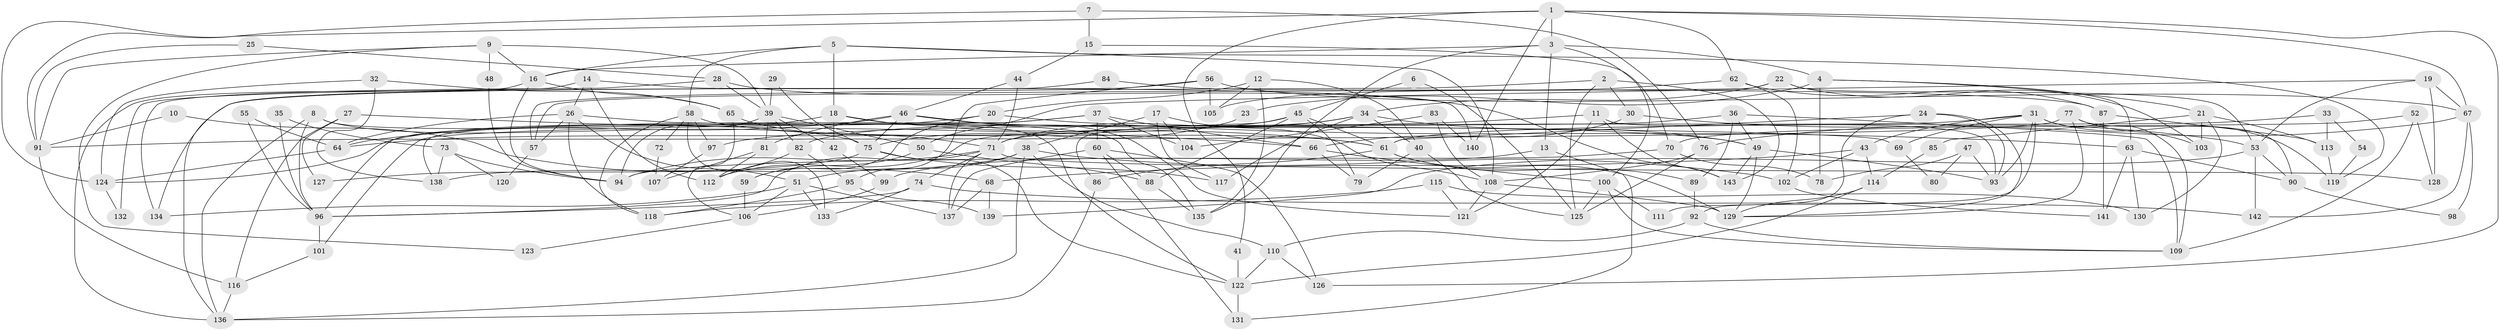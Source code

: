 // coarse degree distribution, {11: 0.034482758620689655, 10: 0.06896551724137931, 4: 0.2413793103448276, 7: 0.08620689655172414, 8: 0.06896551724137931, 9: 0.10344827586206896, 12: 0.017241379310344827, 13: 0.017241379310344827, 6: 0.08620689655172414, 3: 0.15517241379310345, 18: 0.017241379310344827, 5: 0.017241379310344827, 2: 0.08620689655172414}
// Generated by graph-tools (version 1.1) at 2025/51/03/04/25 22:51:16]
// undirected, 143 vertices, 286 edges
graph export_dot {
  node [color=gray90,style=filled];
  1;
  2;
  3;
  4;
  5;
  6;
  7;
  8;
  9;
  10;
  11;
  12;
  13;
  14;
  15;
  16;
  17;
  18;
  19;
  20;
  21;
  22;
  23;
  24;
  25;
  26;
  27;
  28;
  29;
  30;
  31;
  32;
  33;
  34;
  35;
  36;
  37;
  38;
  39;
  40;
  41;
  42;
  43;
  44;
  45;
  46;
  47;
  48;
  49;
  50;
  51;
  52;
  53;
  54;
  55;
  56;
  57;
  58;
  59;
  60;
  61;
  62;
  63;
  64;
  65;
  66;
  67;
  68;
  69;
  70;
  71;
  72;
  73;
  74;
  75;
  76;
  77;
  78;
  79;
  80;
  81;
  82;
  83;
  84;
  85;
  86;
  87;
  88;
  89;
  90;
  91;
  92;
  93;
  94;
  95;
  96;
  97;
  98;
  99;
  100;
  101;
  102;
  103;
  104;
  105;
  106;
  107;
  108;
  109;
  110;
  111;
  112;
  113;
  114;
  115;
  116;
  117;
  118;
  119;
  120;
  121;
  122;
  123;
  124;
  125;
  126;
  127;
  128;
  129;
  130;
  131;
  132;
  133;
  134;
  135;
  136;
  137;
  138;
  139;
  140;
  141;
  142;
  143;
  1 -- 67;
  1 -- 124;
  1 -- 3;
  1 -- 41;
  1 -- 62;
  1 -- 126;
  1 -- 140;
  2 -- 125;
  2 -- 143;
  2 -- 30;
  2 -- 57;
  3 -- 16;
  3 -- 4;
  3 -- 13;
  3 -- 100;
  3 -- 135;
  4 -- 63;
  4 -- 21;
  4 -- 23;
  4 -- 78;
  5 -- 16;
  5 -- 108;
  5 -- 18;
  5 -- 58;
  5 -- 119;
  6 -- 45;
  6 -- 125;
  7 -- 76;
  7 -- 15;
  7 -- 91;
  8 -- 96;
  8 -- 75;
  8 -- 135;
  8 -- 136;
  9 -- 91;
  9 -- 39;
  9 -- 16;
  9 -- 48;
  9 -- 123;
  10 -- 68;
  10 -- 91;
  11 -- 93;
  11 -- 121;
  11 -- 97;
  11 -- 143;
  12 -- 20;
  12 -- 135;
  12 -- 40;
  12 -- 105;
  13 -- 99;
  13 -- 131;
  14 -- 26;
  14 -- 112;
  14 -- 132;
  14 -- 140;
  15 -- 44;
  15 -- 70;
  16 -- 136;
  16 -- 65;
  16 -- 94;
  17 -- 104;
  17 -- 108;
  17 -- 38;
  17 -- 117;
  18 -- 61;
  18 -- 42;
  18 -- 96;
  18 -- 122;
  19 -- 67;
  19 -- 53;
  19 -- 50;
  19 -- 128;
  20 -- 59;
  20 -- 63;
  20 -- 124;
  21 -- 103;
  21 -- 85;
  21 -- 113;
  21 -- 130;
  22 -- 53;
  22 -- 34;
  22 -- 57;
  22 -- 103;
  23 -- 75;
  24 -- 61;
  24 -- 93;
  24 -- 92;
  24 -- 129;
  25 -- 91;
  25 -- 28;
  26 -- 57;
  26 -- 51;
  26 -- 64;
  26 -- 69;
  26 -- 118;
  27 -- 116;
  27 -- 66;
  27 -- 127;
  28 -- 143;
  28 -- 134;
  28 -- 39;
  29 -- 75;
  29 -- 39;
  30 -- 66;
  30 -- 53;
  31 -- 43;
  31 -- 109;
  31 -- 69;
  31 -- 71;
  31 -- 93;
  31 -- 111;
  31 -- 119;
  32 -- 65;
  32 -- 124;
  32 -- 138;
  33 -- 61;
  33 -- 113;
  33 -- 54;
  34 -- 49;
  34 -- 71;
  34 -- 40;
  34 -- 82;
  34 -- 117;
  35 -- 73;
  35 -- 96;
  36 -- 109;
  36 -- 89;
  36 -- 49;
  36 -- 112;
  37 -- 138;
  37 -- 60;
  37 -- 66;
  37 -- 101;
  37 -- 104;
  38 -- 110;
  38 -- 51;
  38 -- 102;
  38 -- 136;
  38 -- 138;
  39 -- 94;
  39 -- 42;
  39 -- 50;
  39 -- 81;
  39 -- 82;
  40 -- 79;
  40 -- 125;
  41 -- 122;
  42 -- 99;
  43 -- 114;
  43 -- 102;
  43 -- 68;
  44 -- 46;
  44 -- 71;
  45 -- 88;
  45 -- 61;
  45 -- 64;
  45 -- 79;
  45 -- 86;
  46 -- 64;
  46 -- 81;
  46 -- 49;
  46 -- 75;
  46 -- 121;
  47 -- 78;
  47 -- 93;
  47 -- 80;
  48 -- 94;
  49 -- 93;
  49 -- 129;
  49 -- 143;
  50 -- 59;
  50 -- 88;
  51 -- 137;
  51 -- 106;
  51 -- 133;
  51 -- 134;
  52 -- 109;
  52 -- 128;
  52 -- 70;
  53 -- 139;
  53 -- 90;
  53 -- 142;
  54 -- 119;
  55 -- 96;
  55 -- 64;
  56 -- 67;
  56 -- 95;
  56 -- 105;
  56 -- 134;
  57 -- 120;
  58 -- 61;
  58 -- 72;
  58 -- 97;
  58 -- 118;
  58 -- 133;
  59 -- 106;
  60 -- 88;
  60 -- 131;
  60 -- 126;
  60 -- 137;
  61 -- 86;
  61 -- 129;
  61 -- 89;
  62 -- 105;
  62 -- 87;
  62 -- 102;
  63 -- 90;
  63 -- 141;
  63 -- 130;
  64 -- 124;
  65 -- 71;
  65 -- 106;
  66 -- 79;
  66 -- 100;
  67 -- 76;
  67 -- 142;
  67 -- 98;
  68 -- 137;
  68 -- 139;
  69 -- 80;
  70 -- 94;
  70 -- 78;
  71 -- 96;
  71 -- 74;
  71 -- 94;
  71 -- 128;
  71 -- 137;
  72 -- 107;
  73 -- 138;
  73 -- 94;
  73 -- 120;
  74 -- 133;
  74 -- 96;
  74 -- 142;
  75 -- 117;
  75 -- 122;
  75 -- 127;
  76 -- 125;
  76 -- 108;
  77 -- 129;
  77 -- 91;
  77 -- 90;
  77 -- 103;
  81 -- 112;
  81 -- 107;
  82 -- 95;
  82 -- 112;
  83 -- 140;
  83 -- 108;
  83 -- 104;
  84 -- 136;
  84 -- 87;
  85 -- 114;
  86 -- 136;
  87 -- 113;
  87 -- 141;
  88 -- 135;
  89 -- 92;
  90 -- 98;
  91 -- 116;
  92 -- 110;
  92 -- 109;
  95 -- 118;
  95 -- 139;
  96 -- 101;
  97 -- 107;
  99 -- 106;
  100 -- 109;
  100 -- 111;
  100 -- 125;
  101 -- 116;
  102 -- 141;
  106 -- 123;
  108 -- 121;
  108 -- 129;
  110 -- 122;
  110 -- 126;
  113 -- 119;
  114 -- 129;
  114 -- 122;
  115 -- 118;
  115 -- 130;
  115 -- 121;
  116 -- 136;
  122 -- 131;
  124 -- 132;
}
